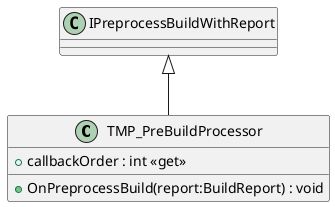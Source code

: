 @startuml
class TMP_PreBuildProcessor {
    + callbackOrder : int <<get>>
    + OnPreprocessBuild(report:BuildReport) : void
}
IPreprocessBuildWithReport <|-- TMP_PreBuildProcessor
@enduml
